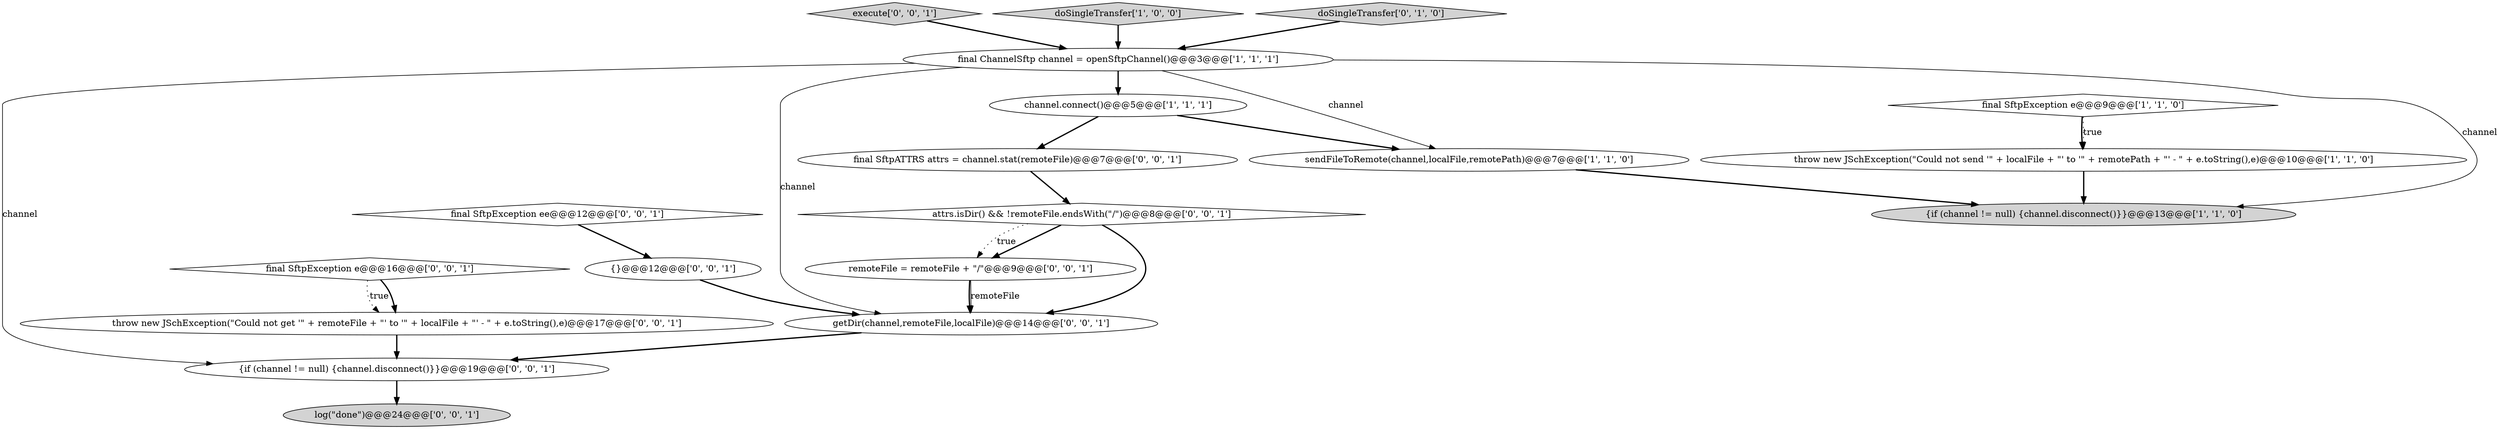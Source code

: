 digraph {
9 [style = filled, label = "remoteFile = remoteFile + \"/\"@@@9@@@['0', '0', '1']", fillcolor = white, shape = ellipse image = "AAA0AAABBB3BBB"];
1 [style = filled, label = "{if (channel != null) {channel.disconnect()}}@@@13@@@['1', '1', '0']", fillcolor = lightgray, shape = ellipse image = "AAA0AAABBB1BBB"];
15 [style = filled, label = "final SftpException ee@@@12@@@['0', '0', '1']", fillcolor = white, shape = diamond image = "AAA0AAABBB3BBB"];
4 [style = filled, label = "throw new JSchException(\"Could not send '\" + localFile + \"' to '\" + remotePath + \"' - \" + e.toString(),e)@@@10@@@['1', '1', '0']", fillcolor = white, shape = ellipse image = "AAA0AAABBB1BBB"];
6 [style = filled, label = "final SftpException e@@@9@@@['1', '1', '0']", fillcolor = white, shape = diamond image = "AAA0AAABBB1BBB"];
14 [style = filled, label = "{}@@@12@@@['0', '0', '1']", fillcolor = white, shape = ellipse image = "AAA0AAABBB3BBB"];
17 [style = filled, label = "{if (channel != null) {channel.disconnect()}}@@@19@@@['0', '0', '1']", fillcolor = white, shape = ellipse image = "AAA0AAABBB3BBB"];
18 [style = filled, label = "execute['0', '0', '1']", fillcolor = lightgray, shape = diamond image = "AAA0AAABBB3BBB"];
5 [style = filled, label = "doSingleTransfer['1', '0', '0']", fillcolor = lightgray, shape = diamond image = "AAA0AAABBB1BBB"];
8 [style = filled, label = "final SftpException e@@@16@@@['0', '0', '1']", fillcolor = white, shape = diamond image = "AAA0AAABBB3BBB"];
13 [style = filled, label = "final SftpATTRS attrs = channel.stat(remoteFile)@@@7@@@['0', '0', '1']", fillcolor = white, shape = ellipse image = "AAA0AAABBB3BBB"];
2 [style = filled, label = "final ChannelSftp channel = openSftpChannel()@@@3@@@['1', '1', '1']", fillcolor = white, shape = ellipse image = "AAA0AAABBB1BBB"];
7 [style = filled, label = "doSingleTransfer['0', '1', '0']", fillcolor = lightgray, shape = diamond image = "AAA0AAABBB2BBB"];
12 [style = filled, label = "attrs.isDir() && !remoteFile.endsWith(\"/\")@@@8@@@['0', '0', '1']", fillcolor = white, shape = diamond image = "AAA0AAABBB3BBB"];
10 [style = filled, label = "throw new JSchException(\"Could not get '\" + remoteFile + \"' to '\" + localFile + \"' - \" + e.toString(),e)@@@17@@@['0', '0', '1']", fillcolor = white, shape = ellipse image = "AAA0AAABBB3BBB"];
16 [style = filled, label = "getDir(channel,remoteFile,localFile)@@@14@@@['0', '0', '1']", fillcolor = white, shape = ellipse image = "AAA0AAABBB3BBB"];
3 [style = filled, label = "channel.connect()@@@5@@@['1', '1', '1']", fillcolor = white, shape = ellipse image = "AAA0AAABBB1BBB"];
0 [style = filled, label = "sendFileToRemote(channel,localFile,remotePath)@@@7@@@['1', '1', '0']", fillcolor = white, shape = ellipse image = "AAA0AAABBB1BBB"];
11 [style = filled, label = "log(\"done\")@@@24@@@['0', '0', '1']", fillcolor = lightgray, shape = ellipse image = "AAA0AAABBB3BBB"];
5->2 [style = bold, label=""];
8->10 [style = dotted, label="true"];
2->16 [style = solid, label="channel"];
6->4 [style = bold, label=""];
14->16 [style = bold, label=""];
18->2 [style = bold, label=""];
10->17 [style = bold, label=""];
9->16 [style = bold, label=""];
3->13 [style = bold, label=""];
0->1 [style = bold, label=""];
4->1 [style = bold, label=""];
12->16 [style = bold, label=""];
2->3 [style = bold, label=""];
12->9 [style = bold, label=""];
6->4 [style = dotted, label="true"];
13->12 [style = bold, label=""];
12->9 [style = dotted, label="true"];
15->14 [style = bold, label=""];
3->0 [style = bold, label=""];
2->0 [style = solid, label="channel"];
17->11 [style = bold, label=""];
9->16 [style = solid, label="remoteFile"];
16->17 [style = bold, label=""];
2->17 [style = solid, label="channel"];
8->10 [style = bold, label=""];
2->1 [style = solid, label="channel"];
7->2 [style = bold, label=""];
}
